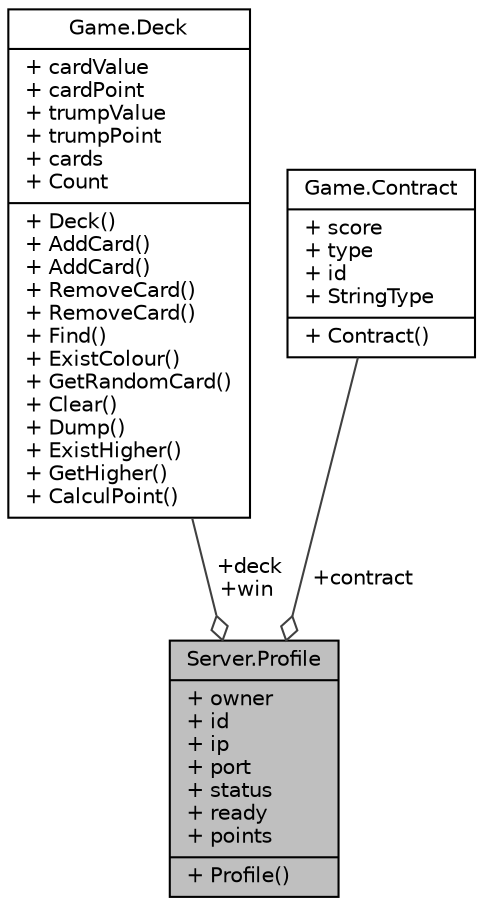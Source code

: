 digraph "Server.Profile"
{
  edge [fontname="Helvetica",fontsize="10",labelfontname="Helvetica",labelfontsize="10"];
  node [fontname="Helvetica",fontsize="10",shape=record];
  Node1 [label="{Server.Profile\n|+ owner\l+ id\l+ ip\l+ port\l+ status\l+ ready\l+ points\l|+ Profile()\l}",height=0.2,width=0.4,color="black", fillcolor="grey75", style="filled", fontcolor="black"];
  Node2 -> Node1 [color="grey25",fontsize="10",style="solid",label=" +deck\n+win" ,arrowhead="odiamond"];
  Node2 [label="{Game.Deck\n|+ cardValue\l+ cardPoint\l+ trumpValue\l+ trumpPoint\l+ cards\l+ Count\l|+ Deck()\l+ AddCard()\l+ AddCard()\l+ RemoveCard()\l+ RemoveCard()\l+ Find()\l+ ExistColour()\l+ GetRandomCard()\l+ Clear()\l+ Dump()\l+ ExistHigher()\l+ GetHigher()\l+ CalculPoint()\l}",height=0.2,width=0.4,color="black", fillcolor="white", style="filled",URL="$class_game_1_1_deck.html"];
  Node3 -> Node1 [color="grey25",fontsize="10",style="solid",label=" +contract" ,arrowhead="odiamond"];
  Node3 [label="{Game.Contract\n|+ score\l+ type\l+ id\l+ StringType\l|+ Contract()\l}",height=0.2,width=0.4,color="black", fillcolor="white", style="filled",URL="$class_game_1_1_contract.html"];
}
